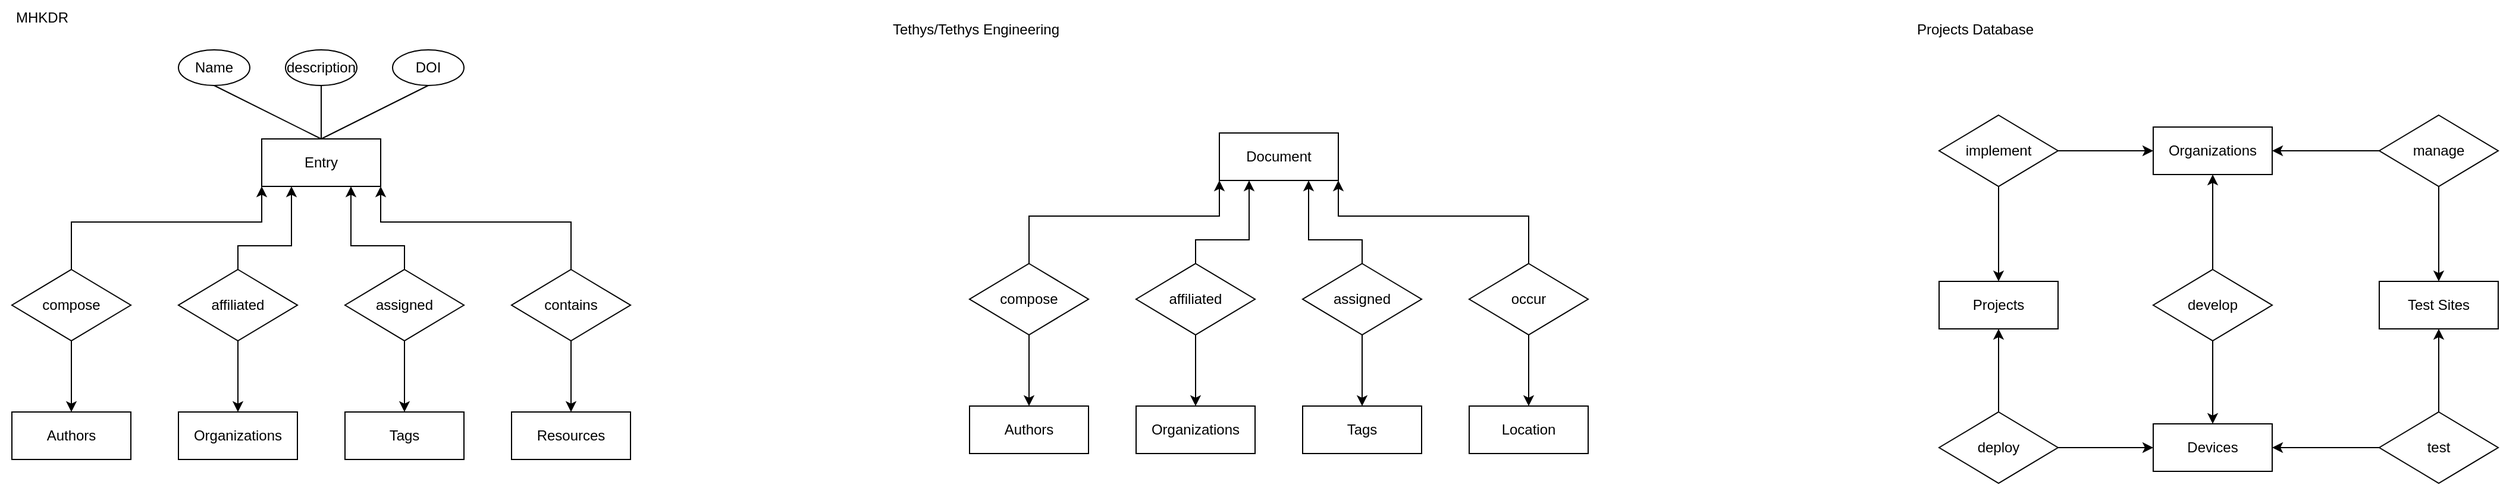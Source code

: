 <mxfile version="24.2.5" type="device" pages="3">
  <diagram name="Knowledge Hubs" id="Udd1O66hyOLeFy-LMuXz">
    <mxGraphModel dx="1750" dy="1048" grid="1" gridSize="10" guides="1" tooltips="1" connect="1" arrows="1" fold="1" page="1" pageScale="1" pageWidth="850" pageHeight="1100" math="0" shadow="0">
      <root>
        <mxCell id="0" />
        <mxCell id="1" parent="0" />
        <mxCell id="cT62eEalUV2w0FDMyhqV-13" value="Tags" style="whiteSpace=wrap;html=1;align=center;" parent="1" vertex="1">
          <mxGeometry x="1295" y="380" width="100" height="40" as="geometry" />
        </mxCell>
        <mxCell id="cT62eEalUV2w0FDMyhqV-3" value="Document" style="whiteSpace=wrap;html=1;align=center;" parent="1" vertex="1">
          <mxGeometry x="1225" y="150" width="100" height="40" as="geometry" />
        </mxCell>
        <mxCell id="cT62eEalUV2w0FDMyhqV-10" value="Authors" style="whiteSpace=wrap;html=1;align=center;" parent="1" vertex="1">
          <mxGeometry x="1015" y="380" width="100" height="40" as="geometry" />
        </mxCell>
        <mxCell id="cT62eEalUV2w0FDMyhqV-12" value="Location" style="whiteSpace=wrap;html=1;align=center;" parent="1" vertex="1">
          <mxGeometry x="1435" y="380" width="100" height="40" as="geometry" />
        </mxCell>
        <mxCell id="cT62eEalUV2w0FDMyhqV-14" value="Organizations" style="whiteSpace=wrap;html=1;align=center;" parent="1" vertex="1">
          <mxGeometry x="1155" y="380" width="100" height="40" as="geometry" />
        </mxCell>
        <mxCell id="cT62eEalUV2w0FDMyhqV-47" style="edgeStyle=orthogonalEdgeStyle;rounded=0;orthogonalLoop=1;jettySize=auto;html=1;exitX=0.5;exitY=1;exitDx=0;exitDy=0;entryX=0.5;entryY=0;entryDx=0;entryDy=0;fontFamily=Helvetica;fontSize=12;fontColor=default;" parent="1" source="cT62eEalUV2w0FDMyhqV-16" target="cT62eEalUV2w0FDMyhqV-10" edge="1">
          <mxGeometry relative="1" as="geometry" />
        </mxCell>
        <mxCell id="cT62eEalUV2w0FDMyhqV-48" style="edgeStyle=orthogonalEdgeStyle;rounded=0;orthogonalLoop=1;jettySize=auto;html=1;exitX=0.5;exitY=0;exitDx=0;exitDy=0;entryX=0;entryY=1;entryDx=0;entryDy=0;fontFamily=Helvetica;fontSize=12;fontColor=default;" parent="1" source="cT62eEalUV2w0FDMyhqV-16" target="cT62eEalUV2w0FDMyhqV-3" edge="1">
          <mxGeometry relative="1" as="geometry">
            <Array as="points">
              <mxPoint x="1065" y="220" />
              <mxPoint x="1225" y="220" />
            </Array>
          </mxGeometry>
        </mxCell>
        <mxCell id="cT62eEalUV2w0FDMyhqV-16" value="compose" style="shape=rhombus;perimeter=rhombusPerimeter;whiteSpace=wrap;html=1;align=center;" parent="1" vertex="1">
          <mxGeometry x="1015" y="260" width="100" height="60" as="geometry" />
        </mxCell>
        <mxCell id="cT62eEalUV2w0FDMyhqV-45" style="edgeStyle=orthogonalEdgeStyle;rounded=0;orthogonalLoop=1;jettySize=auto;html=1;exitX=0.5;exitY=1;exitDx=0;exitDy=0;entryX=0.5;entryY=0;entryDx=0;entryDy=0;fontFamily=Helvetica;fontSize=12;fontColor=default;" parent="1" source="cT62eEalUV2w0FDMyhqV-17" target="cT62eEalUV2w0FDMyhqV-14" edge="1">
          <mxGeometry relative="1" as="geometry" />
        </mxCell>
        <mxCell id="cT62eEalUV2w0FDMyhqV-46" style="edgeStyle=orthogonalEdgeStyle;rounded=0;orthogonalLoop=1;jettySize=auto;html=1;exitX=0.5;exitY=0;exitDx=0;exitDy=0;entryX=0.25;entryY=1;entryDx=0;entryDy=0;fontFamily=Helvetica;fontSize=12;fontColor=default;" parent="1" source="cT62eEalUV2w0FDMyhqV-17" target="cT62eEalUV2w0FDMyhqV-3" edge="1">
          <mxGeometry relative="1" as="geometry">
            <Array as="points">
              <mxPoint x="1205" y="240" />
              <mxPoint x="1250" y="240" />
            </Array>
          </mxGeometry>
        </mxCell>
        <mxCell id="cT62eEalUV2w0FDMyhqV-17" value="affiliated" style="shape=rhombus;perimeter=rhombusPerimeter;whiteSpace=wrap;html=1;align=center;" parent="1" vertex="1">
          <mxGeometry x="1155" y="260" width="100" height="60" as="geometry" />
        </mxCell>
        <mxCell id="cT62eEalUV2w0FDMyhqV-41" style="edgeStyle=orthogonalEdgeStyle;rounded=0;orthogonalLoop=1;jettySize=auto;html=1;exitX=0.5;exitY=1;exitDx=0;exitDy=0;entryX=0.5;entryY=0;entryDx=0;entryDy=0;fontFamily=Helvetica;fontSize=12;fontColor=default;" parent="1" source="cT62eEalUV2w0FDMyhqV-18" target="cT62eEalUV2w0FDMyhqV-13" edge="1">
          <mxGeometry relative="1" as="geometry" />
        </mxCell>
        <mxCell id="cT62eEalUV2w0FDMyhqV-42" style="edgeStyle=orthogonalEdgeStyle;rounded=0;orthogonalLoop=1;jettySize=auto;html=1;exitX=0.5;exitY=0;exitDx=0;exitDy=0;entryX=0.75;entryY=1;entryDx=0;entryDy=0;fontFamily=Helvetica;fontSize=12;fontColor=default;" parent="1" source="cT62eEalUV2w0FDMyhqV-18" target="cT62eEalUV2w0FDMyhqV-3" edge="1">
          <mxGeometry relative="1" as="geometry">
            <Array as="points">
              <mxPoint x="1345" y="240" />
              <mxPoint x="1300" y="240" />
            </Array>
          </mxGeometry>
        </mxCell>
        <mxCell id="cT62eEalUV2w0FDMyhqV-18" value="assigned" style="shape=rhombus;perimeter=rhombusPerimeter;whiteSpace=wrap;html=1;align=center;" parent="1" vertex="1">
          <mxGeometry x="1295" y="260" width="100" height="60" as="geometry" />
        </mxCell>
        <mxCell id="cT62eEalUV2w0FDMyhqV-43" style="edgeStyle=orthogonalEdgeStyle;rounded=0;orthogonalLoop=1;jettySize=auto;html=1;exitX=0.5;exitY=1;exitDx=0;exitDy=0;entryX=0.5;entryY=0;entryDx=0;entryDy=0;fontFamily=Helvetica;fontSize=12;fontColor=default;" parent="1" source="cT62eEalUV2w0FDMyhqV-19" target="cT62eEalUV2w0FDMyhqV-12" edge="1">
          <mxGeometry relative="1" as="geometry" />
        </mxCell>
        <mxCell id="cT62eEalUV2w0FDMyhqV-44" style="edgeStyle=orthogonalEdgeStyle;rounded=0;orthogonalLoop=1;jettySize=auto;html=1;exitX=0.5;exitY=0;exitDx=0;exitDy=0;entryX=1;entryY=1;entryDx=0;entryDy=0;fontFamily=Helvetica;fontSize=12;fontColor=default;" parent="1" source="cT62eEalUV2w0FDMyhqV-19" target="cT62eEalUV2w0FDMyhqV-3" edge="1">
          <mxGeometry relative="1" as="geometry">
            <Array as="points">
              <mxPoint x="1485" y="220" />
              <mxPoint x="1325" y="220" />
            </Array>
          </mxGeometry>
        </mxCell>
        <mxCell id="cT62eEalUV2w0FDMyhqV-19" value="occur" style="shape=rhombus;perimeter=rhombusPerimeter;whiteSpace=wrap;html=1;align=center;" parent="1" vertex="1">
          <mxGeometry x="1435" y="260" width="100" height="60" as="geometry" />
        </mxCell>
        <mxCell id="cT62eEalUV2w0FDMyhqV-21" value="Projects" style="whiteSpace=wrap;html=1;align=center;" parent="1" vertex="1">
          <mxGeometry x="1830" y="275" width="100" height="40" as="geometry" />
        </mxCell>
        <mxCell id="cT62eEalUV2w0FDMyhqV-22" value="Test Sites" style="whiteSpace=wrap;html=1;align=center;" parent="1" vertex="1">
          <mxGeometry x="2200" y="275" width="100" height="40" as="geometry" />
        </mxCell>
        <mxCell id="cT62eEalUV2w0FDMyhqV-23" value="Organizations" style="whiteSpace=wrap;html=1;align=center;" parent="1" vertex="1">
          <mxGeometry x="2010" y="145" width="100" height="40" as="geometry" />
        </mxCell>
        <mxCell id="cT62eEalUV2w0FDMyhqV-24" value="Devices" style="whiteSpace=wrap;html=1;align=center;" parent="1" vertex="1">
          <mxGeometry x="2010" y="395" width="100" height="40" as="geometry" />
        </mxCell>
        <mxCell id="cT62eEalUV2w0FDMyhqV-31" style="edgeStyle=orthogonalEdgeStyle;rounded=0;orthogonalLoop=1;jettySize=auto;html=1;exitX=0.5;exitY=1;exitDx=0;exitDy=0;entryX=0.5;entryY=0;entryDx=0;entryDy=0;fontFamily=Helvetica;fontSize=12;fontColor=default;" parent="1" source="cT62eEalUV2w0FDMyhqV-26" target="cT62eEalUV2w0FDMyhqV-21" edge="1">
          <mxGeometry relative="1" as="geometry" />
        </mxCell>
        <mxCell id="cT62eEalUV2w0FDMyhqV-32" style="edgeStyle=orthogonalEdgeStyle;rounded=0;orthogonalLoop=1;jettySize=auto;html=1;exitX=1;exitY=0.5;exitDx=0;exitDy=0;entryX=0;entryY=0.5;entryDx=0;entryDy=0;fontFamily=Helvetica;fontSize=12;fontColor=default;" parent="1" source="cT62eEalUV2w0FDMyhqV-26" target="cT62eEalUV2w0FDMyhqV-23" edge="1">
          <mxGeometry relative="1" as="geometry" />
        </mxCell>
        <mxCell id="cT62eEalUV2w0FDMyhqV-26" value="implement" style="shape=rhombus;perimeter=rhombusPerimeter;whiteSpace=wrap;html=1;align=center;" parent="1" vertex="1">
          <mxGeometry x="1830" y="135" width="100" height="60" as="geometry" />
        </mxCell>
        <mxCell id="cT62eEalUV2w0FDMyhqV-33" style="edgeStyle=orthogonalEdgeStyle;rounded=0;orthogonalLoop=1;jettySize=auto;html=1;exitX=0.5;exitY=0;exitDx=0;exitDy=0;entryX=0.5;entryY=1;entryDx=0;entryDy=0;fontFamily=Helvetica;fontSize=12;fontColor=default;" parent="1" source="cT62eEalUV2w0FDMyhqV-27" target="cT62eEalUV2w0FDMyhqV-23" edge="1">
          <mxGeometry relative="1" as="geometry" />
        </mxCell>
        <mxCell id="cT62eEalUV2w0FDMyhqV-27" value="develop" style="shape=rhombus;perimeter=rhombusPerimeter;whiteSpace=wrap;html=1;align=center;" parent="1" vertex="1">
          <mxGeometry x="2010" y="265" width="100" height="60" as="geometry" />
        </mxCell>
        <mxCell id="cT62eEalUV2w0FDMyhqV-35" style="edgeStyle=orthogonalEdgeStyle;rounded=0;orthogonalLoop=1;jettySize=auto;html=1;exitX=0.5;exitY=0;exitDx=0;exitDy=0;entryX=0.5;entryY=1;entryDx=0;entryDy=0;fontFamily=Helvetica;fontSize=12;fontColor=default;" parent="1" source="cT62eEalUV2w0FDMyhqV-28" target="cT62eEalUV2w0FDMyhqV-21" edge="1">
          <mxGeometry relative="1" as="geometry" />
        </mxCell>
        <mxCell id="cT62eEalUV2w0FDMyhqV-36" style="edgeStyle=orthogonalEdgeStyle;rounded=0;orthogonalLoop=1;jettySize=auto;html=1;exitX=1;exitY=0.5;exitDx=0;exitDy=0;entryX=0;entryY=0.5;entryDx=0;entryDy=0;fontFamily=Helvetica;fontSize=12;fontColor=default;" parent="1" source="cT62eEalUV2w0FDMyhqV-28" target="cT62eEalUV2w0FDMyhqV-24" edge="1">
          <mxGeometry relative="1" as="geometry" />
        </mxCell>
        <mxCell id="cT62eEalUV2w0FDMyhqV-28" value="deploy" style="shape=rhombus;perimeter=rhombusPerimeter;whiteSpace=wrap;html=1;align=center;" parent="1" vertex="1">
          <mxGeometry x="1830" y="385" width="100" height="60" as="geometry" />
        </mxCell>
        <mxCell id="cT62eEalUV2w0FDMyhqV-39" style="edgeStyle=orthogonalEdgeStyle;rounded=0;orthogonalLoop=1;jettySize=auto;html=1;exitX=0.5;exitY=0;exitDx=0;exitDy=0;entryX=0.5;entryY=1;entryDx=0;entryDy=0;fontFamily=Helvetica;fontSize=12;fontColor=default;" parent="1" source="cT62eEalUV2w0FDMyhqV-29" target="cT62eEalUV2w0FDMyhqV-22" edge="1">
          <mxGeometry relative="1" as="geometry" />
        </mxCell>
        <mxCell id="cT62eEalUV2w0FDMyhqV-40" style="edgeStyle=orthogonalEdgeStyle;rounded=0;orthogonalLoop=1;jettySize=auto;html=1;exitX=0;exitY=0.5;exitDx=0;exitDy=0;entryX=1;entryY=0.5;entryDx=0;entryDy=0;fontFamily=Helvetica;fontSize=12;fontColor=default;" parent="1" source="cT62eEalUV2w0FDMyhqV-29" target="cT62eEalUV2w0FDMyhqV-24" edge="1">
          <mxGeometry relative="1" as="geometry" />
        </mxCell>
        <mxCell id="cT62eEalUV2w0FDMyhqV-29" value="test" style="shape=rhombus;perimeter=rhombusPerimeter;whiteSpace=wrap;html=1;align=center;" parent="1" vertex="1">
          <mxGeometry x="2200" y="385" width="100" height="60" as="geometry" />
        </mxCell>
        <mxCell id="cT62eEalUV2w0FDMyhqV-37" style="edgeStyle=orthogonalEdgeStyle;rounded=0;orthogonalLoop=1;jettySize=auto;html=1;exitX=0.5;exitY=1;exitDx=0;exitDy=0;entryX=0.5;entryY=0;entryDx=0;entryDy=0;fontFamily=Helvetica;fontSize=12;fontColor=default;" parent="1" source="cT62eEalUV2w0FDMyhqV-30" target="cT62eEalUV2w0FDMyhqV-22" edge="1">
          <mxGeometry relative="1" as="geometry" />
        </mxCell>
        <mxCell id="cT62eEalUV2w0FDMyhqV-38" style="edgeStyle=orthogonalEdgeStyle;rounded=0;orthogonalLoop=1;jettySize=auto;html=1;exitX=0;exitY=0.5;exitDx=0;exitDy=0;fontFamily=Helvetica;fontSize=12;fontColor=default;" parent="1" source="cT62eEalUV2w0FDMyhqV-30" target="cT62eEalUV2w0FDMyhqV-23" edge="1">
          <mxGeometry relative="1" as="geometry" />
        </mxCell>
        <mxCell id="cT62eEalUV2w0FDMyhqV-30" value="manage" style="shape=rhombus;perimeter=rhombusPerimeter;whiteSpace=wrap;html=1;align=center;" parent="1" vertex="1">
          <mxGeometry x="2200" y="135" width="100" height="60" as="geometry" />
        </mxCell>
        <mxCell id="cT62eEalUV2w0FDMyhqV-34" style="edgeStyle=orthogonalEdgeStyle;rounded=0;orthogonalLoop=1;jettySize=auto;html=1;exitX=0.5;exitY=1;exitDx=0;exitDy=0;entryX=0.5;entryY=0;entryDx=0;entryDy=0;fontFamily=Helvetica;fontSize=12;fontColor=default;" parent="1" source="cT62eEalUV2w0FDMyhqV-27" target="cT62eEalUV2w0FDMyhqV-24" edge="1">
          <mxGeometry relative="1" as="geometry" />
        </mxCell>
        <mxCell id="cT62eEalUV2w0FDMyhqV-49" value="Tags" style="whiteSpace=wrap;html=1;align=center;" parent="1" vertex="1">
          <mxGeometry x="490" y="385" width="100" height="40" as="geometry" />
        </mxCell>
        <mxCell id="cT62eEalUV2w0FDMyhqV-70" style="edgeStyle=orthogonalEdgeStyle;rounded=0;orthogonalLoop=1;jettySize=auto;html=1;exitX=0.5;exitY=0;exitDx=0;exitDy=0;entryX=0.5;entryY=1;entryDx=0;entryDy=0;fontFamily=Helvetica;fontSize=12;fontColor=default;endArrow=none;endFill=0;" parent="1" source="cT62eEalUV2w0FDMyhqV-50" target="cT62eEalUV2w0FDMyhqV-67" edge="1">
          <mxGeometry relative="1" as="geometry" />
        </mxCell>
        <mxCell id="cT62eEalUV2w0FDMyhqV-71" style="rounded=0;orthogonalLoop=1;jettySize=auto;html=1;exitX=0.5;exitY=0;exitDx=0;exitDy=0;entryX=0.5;entryY=1;entryDx=0;entryDy=0;fontFamily=Helvetica;fontSize=12;fontColor=default;endArrow=none;endFill=0;" parent="1" source="cT62eEalUV2w0FDMyhqV-50" target="cT62eEalUV2w0FDMyhqV-69" edge="1">
          <mxGeometry relative="1" as="geometry" />
        </mxCell>
        <mxCell id="cT62eEalUV2w0FDMyhqV-72" style="rounded=0;orthogonalLoop=1;jettySize=auto;html=1;exitX=0.5;exitY=0;exitDx=0;exitDy=0;entryX=0.5;entryY=1;entryDx=0;entryDy=0;fontFamily=Helvetica;fontSize=12;fontColor=default;endArrow=none;endFill=0;" parent="1" source="cT62eEalUV2w0FDMyhqV-50" target="cT62eEalUV2w0FDMyhqV-66" edge="1">
          <mxGeometry relative="1" as="geometry" />
        </mxCell>
        <mxCell id="cT62eEalUV2w0FDMyhqV-50" value="Entry" style="whiteSpace=wrap;html=1;align=center;" parent="1" vertex="1">
          <mxGeometry x="420" y="155" width="100" height="40" as="geometry" />
        </mxCell>
        <mxCell id="cT62eEalUV2w0FDMyhqV-51" value="Authors" style="whiteSpace=wrap;html=1;align=center;" parent="1" vertex="1">
          <mxGeometry x="210" y="385" width="100" height="40" as="geometry" />
        </mxCell>
        <mxCell id="cT62eEalUV2w0FDMyhqV-52" value="Resources" style="whiteSpace=wrap;html=1;align=center;" parent="1" vertex="1">
          <mxGeometry x="630" y="385" width="100" height="40" as="geometry" />
        </mxCell>
        <mxCell id="cT62eEalUV2w0FDMyhqV-53" value="Organizations" style="whiteSpace=wrap;html=1;align=center;" parent="1" vertex="1">
          <mxGeometry x="350" y="385" width="100" height="40" as="geometry" />
        </mxCell>
        <mxCell id="cT62eEalUV2w0FDMyhqV-54" style="edgeStyle=orthogonalEdgeStyle;rounded=0;orthogonalLoop=1;jettySize=auto;html=1;exitX=0.5;exitY=1;exitDx=0;exitDy=0;entryX=0.5;entryY=0;entryDx=0;entryDy=0;fontFamily=Helvetica;fontSize=12;fontColor=default;" parent="1" source="cT62eEalUV2w0FDMyhqV-56" target="cT62eEalUV2w0FDMyhqV-51" edge="1">
          <mxGeometry relative="1" as="geometry" />
        </mxCell>
        <mxCell id="cT62eEalUV2w0FDMyhqV-55" style="edgeStyle=orthogonalEdgeStyle;rounded=0;orthogonalLoop=1;jettySize=auto;html=1;exitX=0.5;exitY=0;exitDx=0;exitDy=0;entryX=0;entryY=1;entryDx=0;entryDy=0;fontFamily=Helvetica;fontSize=12;fontColor=default;" parent="1" source="cT62eEalUV2w0FDMyhqV-56" target="cT62eEalUV2w0FDMyhqV-50" edge="1">
          <mxGeometry relative="1" as="geometry">
            <Array as="points">
              <mxPoint x="260" y="225" />
              <mxPoint x="420" y="225" />
            </Array>
          </mxGeometry>
        </mxCell>
        <mxCell id="cT62eEalUV2w0FDMyhqV-56" value="compose" style="shape=rhombus;perimeter=rhombusPerimeter;whiteSpace=wrap;html=1;align=center;" parent="1" vertex="1">
          <mxGeometry x="210" y="265" width="100" height="60" as="geometry" />
        </mxCell>
        <mxCell id="cT62eEalUV2w0FDMyhqV-57" style="edgeStyle=orthogonalEdgeStyle;rounded=0;orthogonalLoop=1;jettySize=auto;html=1;exitX=0.5;exitY=1;exitDx=0;exitDy=0;entryX=0.5;entryY=0;entryDx=0;entryDy=0;fontFamily=Helvetica;fontSize=12;fontColor=default;" parent="1" source="cT62eEalUV2w0FDMyhqV-59" target="cT62eEalUV2w0FDMyhqV-53" edge="1">
          <mxGeometry relative="1" as="geometry" />
        </mxCell>
        <mxCell id="cT62eEalUV2w0FDMyhqV-58" style="edgeStyle=orthogonalEdgeStyle;rounded=0;orthogonalLoop=1;jettySize=auto;html=1;exitX=0.5;exitY=0;exitDx=0;exitDy=0;entryX=0.25;entryY=1;entryDx=0;entryDy=0;fontFamily=Helvetica;fontSize=12;fontColor=default;" parent="1" source="cT62eEalUV2w0FDMyhqV-59" target="cT62eEalUV2w0FDMyhqV-50" edge="1">
          <mxGeometry relative="1" as="geometry">
            <Array as="points">
              <mxPoint x="400" y="245" />
              <mxPoint x="445" y="245" />
            </Array>
          </mxGeometry>
        </mxCell>
        <mxCell id="cT62eEalUV2w0FDMyhqV-59" value="affiliated" style="shape=rhombus;perimeter=rhombusPerimeter;whiteSpace=wrap;html=1;align=center;" parent="1" vertex="1">
          <mxGeometry x="350" y="265" width="100" height="60" as="geometry" />
        </mxCell>
        <mxCell id="cT62eEalUV2w0FDMyhqV-60" style="edgeStyle=orthogonalEdgeStyle;rounded=0;orthogonalLoop=1;jettySize=auto;html=1;exitX=0.5;exitY=1;exitDx=0;exitDy=0;entryX=0.5;entryY=0;entryDx=0;entryDy=0;fontFamily=Helvetica;fontSize=12;fontColor=default;" parent="1" source="cT62eEalUV2w0FDMyhqV-62" target="cT62eEalUV2w0FDMyhqV-49" edge="1">
          <mxGeometry relative="1" as="geometry" />
        </mxCell>
        <mxCell id="cT62eEalUV2w0FDMyhqV-61" style="edgeStyle=orthogonalEdgeStyle;rounded=0;orthogonalLoop=1;jettySize=auto;html=1;exitX=0.5;exitY=0;exitDx=0;exitDy=0;entryX=0.75;entryY=1;entryDx=0;entryDy=0;fontFamily=Helvetica;fontSize=12;fontColor=default;" parent="1" source="cT62eEalUV2w0FDMyhqV-62" target="cT62eEalUV2w0FDMyhqV-50" edge="1">
          <mxGeometry relative="1" as="geometry">
            <Array as="points">
              <mxPoint x="540" y="245" />
              <mxPoint x="495" y="245" />
            </Array>
          </mxGeometry>
        </mxCell>
        <mxCell id="cT62eEalUV2w0FDMyhqV-62" value="assigned" style="shape=rhombus;perimeter=rhombusPerimeter;whiteSpace=wrap;html=1;align=center;" parent="1" vertex="1">
          <mxGeometry x="490" y="265" width="100" height="60" as="geometry" />
        </mxCell>
        <mxCell id="cT62eEalUV2w0FDMyhqV-63" style="edgeStyle=orthogonalEdgeStyle;rounded=0;orthogonalLoop=1;jettySize=auto;html=1;exitX=0.5;exitY=1;exitDx=0;exitDy=0;entryX=0.5;entryY=0;entryDx=0;entryDy=0;fontFamily=Helvetica;fontSize=12;fontColor=default;" parent="1" source="cT62eEalUV2w0FDMyhqV-65" target="cT62eEalUV2w0FDMyhqV-52" edge="1">
          <mxGeometry relative="1" as="geometry" />
        </mxCell>
        <mxCell id="cT62eEalUV2w0FDMyhqV-64" style="edgeStyle=orthogonalEdgeStyle;rounded=0;orthogonalLoop=1;jettySize=auto;html=1;exitX=0.5;exitY=0;exitDx=0;exitDy=0;entryX=1;entryY=1;entryDx=0;entryDy=0;fontFamily=Helvetica;fontSize=12;fontColor=default;" parent="1" source="cT62eEalUV2w0FDMyhqV-65" target="cT62eEalUV2w0FDMyhqV-50" edge="1">
          <mxGeometry relative="1" as="geometry">
            <Array as="points">
              <mxPoint x="680" y="225" />
              <mxPoint x="520" y="225" />
            </Array>
          </mxGeometry>
        </mxCell>
        <mxCell id="cT62eEalUV2w0FDMyhqV-65" value="contains" style="shape=rhombus;perimeter=rhombusPerimeter;whiteSpace=wrap;html=1;align=center;" parent="1" vertex="1">
          <mxGeometry x="630" y="265" width="100" height="60" as="geometry" />
        </mxCell>
        <mxCell id="cT62eEalUV2w0FDMyhqV-66" value="Name" style="ellipse;whiteSpace=wrap;html=1;align=center;strokeColor=default;verticalAlign=middle;fontFamily=Helvetica;fontSize=12;fontColor=default;fillColor=default;" parent="1" vertex="1">
          <mxGeometry x="350" y="80" width="60" height="30" as="geometry" />
        </mxCell>
        <mxCell id="cT62eEalUV2w0FDMyhqV-67" value="description" style="ellipse;whiteSpace=wrap;html=1;align=center;strokeColor=default;verticalAlign=middle;fontFamily=Helvetica;fontSize=12;fontColor=default;fillColor=default;" parent="1" vertex="1">
          <mxGeometry x="440" y="80" width="60" height="30" as="geometry" />
        </mxCell>
        <mxCell id="cT62eEalUV2w0FDMyhqV-69" value="DOI" style="ellipse;whiteSpace=wrap;html=1;align=center;strokeColor=default;verticalAlign=middle;fontFamily=Helvetica;fontSize=12;fontColor=default;fillColor=default;" parent="1" vertex="1">
          <mxGeometry x="530" y="80" width="60" height="30" as="geometry" />
        </mxCell>
        <mxCell id="cT62eEalUV2w0FDMyhqV-73" value="MHKDR" style="text;html=1;align=center;verticalAlign=middle;resizable=0;points=[];autosize=1;strokeColor=none;fillColor=none;fontFamily=Helvetica;fontSize=12;fontColor=default;" parent="1" vertex="1">
          <mxGeometry x="200" y="38" width="70" height="30" as="geometry" />
        </mxCell>
        <mxCell id="cT62eEalUV2w0FDMyhqV-74" value="Tethys/Tethys Engineering" style="text;html=1;align=center;verticalAlign=middle;resizable=0;points=[];autosize=1;strokeColor=none;fillColor=none;fontFamily=Helvetica;fontSize=12;fontColor=default;" parent="1" vertex="1">
          <mxGeometry x="940" y="48" width="160" height="30" as="geometry" />
        </mxCell>
        <mxCell id="cT62eEalUV2w0FDMyhqV-75" value="Projects Database" style="text;html=1;align=center;verticalAlign=middle;resizable=0;points=[];autosize=1;strokeColor=none;fillColor=none;fontFamily=Helvetica;fontSize=12;fontColor=default;" parent="1" vertex="1">
          <mxGeometry x="1800" y="48" width="120" height="30" as="geometry" />
        </mxCell>
      </root>
    </mxGraphModel>
  </diagram>
  <diagram id="h3WmXFG8tHJ1PVWofOn3" name="Combined">
    <mxGraphModel dx="1050" dy="629" grid="1" gridSize="10" guides="1" tooltips="1" connect="1" arrows="1" fold="1" page="1" pageScale="1" pageWidth="850" pageHeight="1100" math="0" shadow="0">
      <root>
        <mxCell id="0" />
        <mxCell id="1" parent="0" />
        <mxCell id="-uUbLjrzPnegaaYrkSnV-1" value="Tags" style="whiteSpace=wrap;html=1;align=center;" parent="1" vertex="1">
          <mxGeometry x="540" y="365" width="100" height="40" as="geometry" />
        </mxCell>
        <mxCell id="-uUbLjrzPnegaaYrkSnV-2" style="edgeStyle=orthogonalEdgeStyle;rounded=0;orthogonalLoop=1;jettySize=auto;html=1;exitX=0.5;exitY=0;exitDx=0;exitDy=0;entryX=0.5;entryY=1;entryDx=0;entryDy=0;fontFamily=Helvetica;fontSize=12;fontColor=default;endArrow=none;endFill=0;" parent="1" source="-uUbLjrzPnegaaYrkSnV-5" target="-uUbLjrzPnegaaYrkSnV-22" edge="1">
          <mxGeometry relative="1" as="geometry" />
        </mxCell>
        <mxCell id="-uUbLjrzPnegaaYrkSnV-3" style="rounded=0;orthogonalLoop=1;jettySize=auto;html=1;exitX=0.5;exitY=0;exitDx=0;exitDy=0;entryX=0.5;entryY=1;entryDx=0;entryDy=0;fontFamily=Helvetica;fontSize=12;fontColor=default;endArrow=none;endFill=0;" parent="1" source="-uUbLjrzPnegaaYrkSnV-5" target="-uUbLjrzPnegaaYrkSnV-23" edge="1">
          <mxGeometry relative="1" as="geometry" />
        </mxCell>
        <mxCell id="-uUbLjrzPnegaaYrkSnV-4" style="rounded=0;orthogonalLoop=1;jettySize=auto;html=1;exitX=0.5;exitY=0;exitDx=0;exitDy=0;entryX=0.5;entryY=1;entryDx=0;entryDy=0;fontFamily=Helvetica;fontSize=12;fontColor=default;endArrow=none;endFill=0;" parent="1" source="-uUbLjrzPnegaaYrkSnV-5" target="-uUbLjrzPnegaaYrkSnV-21" edge="1">
          <mxGeometry relative="1" as="geometry" />
        </mxCell>
        <mxCell id="-uUbLjrzPnegaaYrkSnV-5" value="Entry" style="whiteSpace=wrap;html=1;align=center;" parent="1" vertex="1">
          <mxGeometry x="400" y="135" width="100" height="40" as="geometry" />
        </mxCell>
        <mxCell id="-uUbLjrzPnegaaYrkSnV-6" value="Authors" style="whiteSpace=wrap;html=1;align=center;" parent="1" vertex="1">
          <mxGeometry x="260" y="365" width="100" height="40" as="geometry" />
        </mxCell>
        <mxCell id="-uUbLjrzPnegaaYrkSnV-9" style="edgeStyle=orthogonalEdgeStyle;rounded=0;orthogonalLoop=1;jettySize=auto;html=1;exitX=0.5;exitY=1;exitDx=0;exitDy=0;entryX=0.5;entryY=0;entryDx=0;entryDy=0;fontFamily=Helvetica;fontSize=12;fontColor=default;" parent="1" source="-uUbLjrzPnegaaYrkSnV-11" target="-uUbLjrzPnegaaYrkSnV-6" edge="1">
          <mxGeometry relative="1" as="geometry" />
        </mxCell>
        <mxCell id="oy4GsW1UXd7RNHUtdpL1-14" style="edgeStyle=orthogonalEdgeStyle;rounded=0;orthogonalLoop=1;jettySize=auto;html=1;exitX=0.5;exitY=0;exitDx=0;exitDy=0;entryX=0.25;entryY=1;entryDx=0;entryDy=0;" parent="1" source="-uUbLjrzPnegaaYrkSnV-11" target="-uUbLjrzPnegaaYrkSnV-5" edge="1">
          <mxGeometry relative="1" as="geometry">
            <Array as="points">
              <mxPoint x="310" y="230" />
              <mxPoint x="425" y="230" />
            </Array>
          </mxGeometry>
        </mxCell>
        <mxCell id="-uUbLjrzPnegaaYrkSnV-11" value="compose" style="shape=rhombus;perimeter=rhombusPerimeter;whiteSpace=wrap;html=1;align=center;" parent="1" vertex="1">
          <mxGeometry x="260" y="245" width="100" height="60" as="geometry" />
        </mxCell>
        <mxCell id="-uUbLjrzPnegaaYrkSnV-12" style="edgeStyle=orthogonalEdgeStyle;rounded=0;orthogonalLoop=1;jettySize=auto;html=1;exitX=0.5;exitY=1;exitDx=0;exitDy=0;fontFamily=Helvetica;fontSize=12;fontColor=default;entryX=0.5;entryY=0;entryDx=0;entryDy=0;" parent="1" source="-uUbLjrzPnegaaYrkSnV-14" target="oy4GsW1UXd7RNHUtdpL1-1" edge="1">
          <mxGeometry relative="1" as="geometry">
            <mxPoint x="450" y="360" as="targetPoint" />
          </mxGeometry>
        </mxCell>
        <mxCell id="oy4GsW1UXd7RNHUtdpL1-11" style="edgeStyle=orthogonalEdgeStyle;rounded=0;orthogonalLoop=1;jettySize=auto;html=1;exitX=0.5;exitY=0;exitDx=0;exitDy=0;entryX=0.5;entryY=1;entryDx=0;entryDy=0;" parent="1" source="-uUbLjrzPnegaaYrkSnV-14" target="-uUbLjrzPnegaaYrkSnV-5" edge="1">
          <mxGeometry relative="1" as="geometry" />
        </mxCell>
        <mxCell id="-uUbLjrzPnegaaYrkSnV-14" value="affiliated" style="shape=rhombus;perimeter=rhombusPerimeter;whiteSpace=wrap;html=1;align=center;" parent="1" vertex="1">
          <mxGeometry x="400" y="245" width="100" height="60" as="geometry" />
        </mxCell>
        <mxCell id="-uUbLjrzPnegaaYrkSnV-15" style="edgeStyle=orthogonalEdgeStyle;rounded=0;orthogonalLoop=1;jettySize=auto;html=1;exitX=0.5;exitY=1;exitDx=0;exitDy=0;entryX=0.5;entryY=0;entryDx=0;entryDy=0;fontFamily=Helvetica;fontSize=12;fontColor=default;" parent="1" source="-uUbLjrzPnegaaYrkSnV-17" target="-uUbLjrzPnegaaYrkSnV-1" edge="1">
          <mxGeometry relative="1" as="geometry" />
        </mxCell>
        <mxCell id="oy4GsW1UXd7RNHUtdpL1-12" style="edgeStyle=orthogonalEdgeStyle;rounded=0;orthogonalLoop=1;jettySize=auto;html=1;exitX=0.5;exitY=0;exitDx=0;exitDy=0;entryX=0.75;entryY=1;entryDx=0;entryDy=0;" parent="1" source="-uUbLjrzPnegaaYrkSnV-17" target="-uUbLjrzPnegaaYrkSnV-5" edge="1">
          <mxGeometry relative="1" as="geometry">
            <Array as="points">
              <mxPoint x="590" y="230" />
              <mxPoint x="475" y="230" />
            </Array>
          </mxGeometry>
        </mxCell>
        <mxCell id="-uUbLjrzPnegaaYrkSnV-17" value="assigned" style="shape=rhombus;perimeter=rhombusPerimeter;whiteSpace=wrap;html=1;align=center;" parent="1" vertex="1">
          <mxGeometry x="540" y="245" width="100" height="60" as="geometry" />
        </mxCell>
        <mxCell id="-uUbLjrzPnegaaYrkSnV-21" value="Name" style="ellipse;whiteSpace=wrap;html=1;align=center;strokeColor=default;verticalAlign=middle;fontFamily=Helvetica;fontSize=12;fontColor=default;fillColor=default;" parent="1" vertex="1">
          <mxGeometry x="330" y="60" width="60" height="30" as="geometry" />
        </mxCell>
        <mxCell id="-uUbLjrzPnegaaYrkSnV-22" value="description" style="ellipse;whiteSpace=wrap;html=1;align=center;strokeColor=default;verticalAlign=middle;fontFamily=Helvetica;fontSize=12;fontColor=default;fillColor=default;" parent="1" vertex="1">
          <mxGeometry x="420" y="60" width="60" height="30" as="geometry" />
        </mxCell>
        <mxCell id="-uUbLjrzPnegaaYrkSnV-23" value="DOI" style="ellipse;whiteSpace=wrap;html=1;align=center;strokeColor=default;verticalAlign=middle;fontFamily=Helvetica;fontSize=12;fontColor=default;fillColor=default;" parent="1" vertex="1">
          <mxGeometry x="510" y="60" width="60" height="30" as="geometry" />
        </mxCell>
        <mxCell id="WE2KK3yztyvLlVtm04Qb-1" value="Projects" style="whiteSpace=wrap;html=1;align=center;" parent="1" vertex="1">
          <mxGeometry x="220" y="690" width="100" height="40" as="geometry" />
        </mxCell>
        <mxCell id="WE2KK3yztyvLlVtm04Qb-2" value="Test Sites" style="whiteSpace=wrap;html=1;align=center;" parent="1" vertex="1">
          <mxGeometry x="590" y="690" width="100" height="40" as="geometry" />
        </mxCell>
        <mxCell id="WE2KK3yztyvLlVtm04Qb-3" value="Organizations" style="whiteSpace=wrap;html=1;align=center;" parent="1" vertex="1">
          <mxGeometry x="400" y="560" width="100" height="40" as="geometry" />
        </mxCell>
        <mxCell id="WE2KK3yztyvLlVtm04Qb-4" value="Devices" style="whiteSpace=wrap;html=1;align=center;" parent="1" vertex="1">
          <mxGeometry x="400" y="810" width="100" height="40" as="geometry" />
        </mxCell>
        <mxCell id="WE2KK3yztyvLlVtm04Qb-5" style="edgeStyle=orthogonalEdgeStyle;rounded=0;orthogonalLoop=1;jettySize=auto;html=1;exitX=0.5;exitY=1;exitDx=0;exitDy=0;entryX=0.5;entryY=0;entryDx=0;entryDy=0;fontFamily=Helvetica;fontSize=12;fontColor=default;" parent="1" source="WE2KK3yztyvLlVtm04Qb-7" target="WE2KK3yztyvLlVtm04Qb-1" edge="1">
          <mxGeometry relative="1" as="geometry" />
        </mxCell>
        <mxCell id="WE2KK3yztyvLlVtm04Qb-6" style="edgeStyle=orthogonalEdgeStyle;rounded=0;orthogonalLoop=1;jettySize=auto;html=1;exitX=1;exitY=0.5;exitDx=0;exitDy=0;entryX=0;entryY=0.5;entryDx=0;entryDy=0;fontFamily=Helvetica;fontSize=12;fontColor=default;" parent="1" source="WE2KK3yztyvLlVtm04Qb-7" target="WE2KK3yztyvLlVtm04Qb-3" edge="1">
          <mxGeometry relative="1" as="geometry" />
        </mxCell>
        <mxCell id="WE2KK3yztyvLlVtm04Qb-7" value="implement" style="shape=rhombus;perimeter=rhombusPerimeter;whiteSpace=wrap;html=1;align=center;" parent="1" vertex="1">
          <mxGeometry x="220" y="550" width="100" height="60" as="geometry" />
        </mxCell>
        <mxCell id="WE2KK3yztyvLlVtm04Qb-8" style="edgeStyle=orthogonalEdgeStyle;rounded=0;orthogonalLoop=1;jettySize=auto;html=1;exitX=0.5;exitY=0;exitDx=0;exitDy=0;entryX=0.5;entryY=1;entryDx=0;entryDy=0;fontFamily=Helvetica;fontSize=12;fontColor=default;" parent="1" source="WE2KK3yztyvLlVtm04Qb-9" target="WE2KK3yztyvLlVtm04Qb-3" edge="1">
          <mxGeometry relative="1" as="geometry" />
        </mxCell>
        <mxCell id="WE2KK3yztyvLlVtm04Qb-9" value="develop" style="shape=rhombus;perimeter=rhombusPerimeter;whiteSpace=wrap;html=1;align=center;" parent="1" vertex="1">
          <mxGeometry x="400" y="680" width="100" height="60" as="geometry" />
        </mxCell>
        <mxCell id="WE2KK3yztyvLlVtm04Qb-10" style="edgeStyle=orthogonalEdgeStyle;rounded=0;orthogonalLoop=1;jettySize=auto;html=1;exitX=0.5;exitY=0;exitDx=0;exitDy=0;entryX=0.5;entryY=1;entryDx=0;entryDy=0;fontFamily=Helvetica;fontSize=12;fontColor=default;" parent="1" source="WE2KK3yztyvLlVtm04Qb-12" target="WE2KK3yztyvLlVtm04Qb-1" edge="1">
          <mxGeometry relative="1" as="geometry" />
        </mxCell>
        <mxCell id="WE2KK3yztyvLlVtm04Qb-11" style="edgeStyle=orthogonalEdgeStyle;rounded=0;orthogonalLoop=1;jettySize=auto;html=1;exitX=1;exitY=0.5;exitDx=0;exitDy=0;entryX=0;entryY=0.5;entryDx=0;entryDy=0;fontFamily=Helvetica;fontSize=12;fontColor=default;" parent="1" source="WE2KK3yztyvLlVtm04Qb-12" target="WE2KK3yztyvLlVtm04Qb-4" edge="1">
          <mxGeometry relative="1" as="geometry" />
        </mxCell>
        <mxCell id="WE2KK3yztyvLlVtm04Qb-12" value="deploy" style="shape=rhombus;perimeter=rhombusPerimeter;whiteSpace=wrap;html=1;align=center;" parent="1" vertex="1">
          <mxGeometry x="220" y="800" width="100" height="60" as="geometry" />
        </mxCell>
        <mxCell id="WE2KK3yztyvLlVtm04Qb-13" style="edgeStyle=orthogonalEdgeStyle;rounded=0;orthogonalLoop=1;jettySize=auto;html=1;exitX=0.5;exitY=0;exitDx=0;exitDy=0;entryX=0.5;entryY=1;entryDx=0;entryDy=0;fontFamily=Helvetica;fontSize=12;fontColor=default;" parent="1" source="WE2KK3yztyvLlVtm04Qb-15" target="WE2KK3yztyvLlVtm04Qb-2" edge="1">
          <mxGeometry relative="1" as="geometry" />
        </mxCell>
        <mxCell id="WE2KK3yztyvLlVtm04Qb-14" style="edgeStyle=orthogonalEdgeStyle;rounded=0;orthogonalLoop=1;jettySize=auto;html=1;exitX=0;exitY=0.5;exitDx=0;exitDy=0;entryX=1;entryY=0.5;entryDx=0;entryDy=0;fontFamily=Helvetica;fontSize=12;fontColor=default;" parent="1" source="WE2KK3yztyvLlVtm04Qb-15" target="WE2KK3yztyvLlVtm04Qb-4" edge="1">
          <mxGeometry relative="1" as="geometry" />
        </mxCell>
        <mxCell id="WE2KK3yztyvLlVtm04Qb-15" value="test" style="shape=rhombus;perimeter=rhombusPerimeter;whiteSpace=wrap;html=1;align=center;" parent="1" vertex="1">
          <mxGeometry x="590" y="800" width="100" height="60" as="geometry" />
        </mxCell>
        <mxCell id="WE2KK3yztyvLlVtm04Qb-16" style="edgeStyle=orthogonalEdgeStyle;rounded=0;orthogonalLoop=1;jettySize=auto;html=1;exitX=0.5;exitY=1;exitDx=0;exitDy=0;entryX=0.5;entryY=0;entryDx=0;entryDy=0;fontFamily=Helvetica;fontSize=12;fontColor=default;" parent="1" source="WE2KK3yztyvLlVtm04Qb-18" target="WE2KK3yztyvLlVtm04Qb-2" edge="1">
          <mxGeometry relative="1" as="geometry" />
        </mxCell>
        <mxCell id="WE2KK3yztyvLlVtm04Qb-17" style="edgeStyle=orthogonalEdgeStyle;rounded=0;orthogonalLoop=1;jettySize=auto;html=1;exitX=0;exitY=0.5;exitDx=0;exitDy=0;fontFamily=Helvetica;fontSize=12;fontColor=default;" parent="1" source="WE2KK3yztyvLlVtm04Qb-18" target="WE2KK3yztyvLlVtm04Qb-3" edge="1">
          <mxGeometry relative="1" as="geometry" />
        </mxCell>
        <mxCell id="WE2KK3yztyvLlVtm04Qb-18" value="manage" style="shape=rhombus;perimeter=rhombusPerimeter;whiteSpace=wrap;html=1;align=center;" parent="1" vertex="1">
          <mxGeometry x="590" y="550" width="100" height="60" as="geometry" />
        </mxCell>
        <mxCell id="WE2KK3yztyvLlVtm04Qb-19" style="edgeStyle=orthogonalEdgeStyle;rounded=0;orthogonalLoop=1;jettySize=auto;html=1;exitX=0.5;exitY=1;exitDx=0;exitDy=0;entryX=0.5;entryY=0;entryDx=0;entryDy=0;fontFamily=Helvetica;fontSize=12;fontColor=default;" parent="1" source="WE2KK3yztyvLlVtm04Qb-9" target="WE2KK3yztyvLlVtm04Qb-4" edge="1">
          <mxGeometry relative="1" as="geometry" />
        </mxCell>
        <mxCell id="-B3EdN4UGkGffTFB4b0M-1" value="The trouble with combining the tables for tethys and tethys engineering (and MHKDR,&amp;nbsp;&lt;div&gt;for that matter) lies in the author names. The entities from T to TE are not shared.&amp;nbsp;&lt;/div&gt;&lt;div&gt;We also cannot assume that Smith, J. in both is the same person. This connundrum is compounded by&amp;nbsp;&lt;/div&gt;&lt;div&gt;MHKDR using a different convention for author names altogether.&lt;div&gt;&lt;br&gt;&lt;/div&gt;&lt;/div&gt;" style="text;html=1;align=center;verticalAlign=middle;resizable=0;points=[];autosize=1;strokeColor=none;fillColor=none;fontFamily=Helvetica;fontSize=12;fontColor=default;" parent="1" vertex="1">
          <mxGeometry x="890" y="430" width="570" height="90" as="geometry" />
        </mxCell>
        <mxCell id="-B3EdN4UGkGffTFB4b0M-2" value="also, using the tags construction to link between projects database fields&lt;div&gt;and the tags on tethys, te, and MHKDR will be challenging.&lt;/div&gt;" style="text;html=1;align=center;verticalAlign=middle;resizable=0;points=[];autosize=1;strokeColor=none;fillColor=none;fontFamily=Helvetica;fontSize=12;fontColor=default;" parent="1" vertex="1">
          <mxGeometry x="900" y="520" width="410" height="40" as="geometry" />
        </mxCell>
        <mxCell id="-B3EdN4UGkGffTFB4b0M-3" value="Might be best if I try to decompose the entities&amp;nbsp;&lt;div&gt;&quot;organizations&quot; &quot;projects,&quot; &quot;devices,&quot; &quot;test sites,&quot; based on&lt;/div&gt;&lt;div&gt;the fields that they contain rather than their semantics.&lt;/div&gt;&lt;div&gt;That would give me a huge amount of freedom in&lt;/div&gt;&lt;div&gt;how I represent them, possibly enabling a tabular&amp;nbsp;&lt;/div&gt;&lt;div&gt;connection among the KHs.&lt;/div&gt;" style="text;html=1;align=center;verticalAlign=middle;resizable=0;points=[];autosize=1;strokeColor=none;fillColor=none;fontFamily=Helvetica;fontSize=12;fontColor=default;" parent="1" vertex="1">
          <mxGeometry x="900" y="590" width="330" height="100" as="geometry" />
        </mxCell>
        <mxCell id="6eEzaFuEtQ13reXpXrDl-1" value="to my extreme surprise, reducing the resolution of the &quot;authors&quot;&lt;div&gt;field actually works!&lt;/div&gt;" style="text;html=1;align=center;verticalAlign=middle;resizable=0;points=[];autosize=1;strokeColor=none;fillColor=none;" parent="1" vertex="1">
          <mxGeometry x="910" y="720" width="360" height="40" as="geometry" />
        </mxCell>
        <mxCell id="6eEzaFuEtQ13reXpXrDl-2" value="https://mhkdr.openei.org/submissions/250&lt;div&gt;https://tethys-engineering.pnnl.gov/author/boerner-t&lt;br&gt;&lt;/div&gt;&lt;div&gt;https://tethys.pnnl.gov/author/boerner-t&lt;br&gt;&lt;/div&gt;" style="text;html=1;align=center;verticalAlign=middle;resizable=0;points=[];autosize=1;strokeColor=none;fillColor=none;" parent="1" vertex="1">
          <mxGeometry x="910" y="760" width="300" height="60" as="geometry" />
        </mxCell>
        <mxCell id="oy4GsW1UXd7RNHUtdpL1-1" value="Organizations" style="whiteSpace=wrap;html=1;align=center;" parent="1" vertex="1">
          <mxGeometry x="400" y="365" width="100" height="40" as="geometry" />
        </mxCell>
        <mxCell id="oy4GsW1UXd7RNHUtdpL1-3" value="Location" style="whiteSpace=wrap;html=1;align=center;" parent="1" vertex="1">
          <mxGeometry x="680" y="365" width="100" height="40" as="geometry" />
        </mxCell>
        <mxCell id="oy4GsW1UXd7RNHUtdpL1-4" style="edgeStyle=orthogonalEdgeStyle;rounded=0;orthogonalLoop=1;jettySize=auto;html=1;exitX=0.5;exitY=1;exitDx=0;exitDy=0;entryX=0.5;entryY=0;entryDx=0;entryDy=0;fontFamily=Helvetica;fontSize=12;fontColor=default;" parent="1" source="oy4GsW1UXd7RNHUtdpL1-5" target="oy4GsW1UXd7RNHUtdpL1-3" edge="1">
          <mxGeometry relative="1" as="geometry" />
        </mxCell>
        <mxCell id="oy4GsW1UXd7RNHUtdpL1-13" style="edgeStyle=orthogonalEdgeStyle;rounded=0;orthogonalLoop=1;jettySize=auto;html=1;exitX=0.5;exitY=0;exitDx=0;exitDy=0;entryX=1;entryY=1;entryDx=0;entryDy=0;" parent="1" source="oy4GsW1UXd7RNHUtdpL1-5" target="-uUbLjrzPnegaaYrkSnV-5" edge="1">
          <mxGeometry relative="1" as="geometry" />
        </mxCell>
        <mxCell id="oy4GsW1UXd7RNHUtdpL1-5" value="occur" style="shape=rhombus;perimeter=rhombusPerimeter;whiteSpace=wrap;html=1;align=center;" parent="1" vertex="1">
          <mxGeometry x="680" y="245" width="100" height="60" as="geometry" />
        </mxCell>
        <mxCell id="oy4GsW1UXd7RNHUtdpL1-16" style="edgeStyle=orthogonalEdgeStyle;rounded=0;orthogonalLoop=1;jettySize=auto;html=1;exitX=0.5;exitY=0;exitDx=0;exitDy=0;entryX=0.5;entryY=1;entryDx=0;entryDy=0;endArrow=none;endFill=0;" parent="1" source="oy4GsW1UXd7RNHUtdpL1-7" target="oy4GsW1UXd7RNHUtdpL1-1" edge="1">
          <mxGeometry relative="1" as="geometry" />
        </mxCell>
        <mxCell id="oy4GsW1UXd7RNHUtdpL1-17" style="edgeStyle=orthogonalEdgeStyle;rounded=0;orthogonalLoop=1;jettySize=auto;html=1;exitX=0.5;exitY=1;exitDx=0;exitDy=0;entryX=0.5;entryY=0;entryDx=0;entryDy=0;endArrow=none;endFill=0;" parent="1" source="oy4GsW1UXd7RNHUtdpL1-7" target="WE2KK3yztyvLlVtm04Qb-3" edge="1">
          <mxGeometry relative="1" as="geometry" />
        </mxCell>
        <mxCell id="oy4GsW1UXd7RNHUtdpL1-7" value="&lt;div&gt;m&lt;span style=&quot;background-color: initial;&quot;&gt;atch&lt;/span&gt;&lt;/div&gt;" style="shape=rhombus;perimeter=rhombusPerimeter;whiteSpace=wrap;html=1;align=center;" parent="1" vertex="1">
          <mxGeometry x="400" y="450" width="100" height="60" as="geometry" />
        </mxCell>
        <mxCell id="oy4GsW1UXd7RNHUtdpL1-8" value="Resources" style="whiteSpace=wrap;html=1;align=center;" parent="1" vertex="1">
          <mxGeometry x="120" y="365" width="100" height="40" as="geometry" />
        </mxCell>
        <mxCell id="oy4GsW1UXd7RNHUtdpL1-9" style="edgeStyle=orthogonalEdgeStyle;rounded=0;orthogonalLoop=1;jettySize=auto;html=1;exitX=0.5;exitY=1;exitDx=0;exitDy=0;entryX=0.5;entryY=0;entryDx=0;entryDy=0;fontFamily=Helvetica;fontSize=12;fontColor=default;" parent="1" source="oy4GsW1UXd7RNHUtdpL1-10" target="oy4GsW1UXd7RNHUtdpL1-8" edge="1">
          <mxGeometry relative="1" as="geometry" />
        </mxCell>
        <mxCell id="oy4GsW1UXd7RNHUtdpL1-15" style="edgeStyle=orthogonalEdgeStyle;rounded=0;orthogonalLoop=1;jettySize=auto;html=1;exitX=0.5;exitY=0;exitDx=0;exitDy=0;entryX=0;entryY=1;entryDx=0;entryDy=0;" parent="1" source="oy4GsW1UXd7RNHUtdpL1-10" target="-uUbLjrzPnegaaYrkSnV-5" edge="1">
          <mxGeometry relative="1" as="geometry" />
        </mxCell>
        <mxCell id="oy4GsW1UXd7RNHUtdpL1-10" value="contains" style="shape=rhombus;perimeter=rhombusPerimeter;whiteSpace=wrap;html=1;align=center;" parent="1" vertex="1">
          <mxGeometry x="120" y="245" width="100" height="60" as="geometry" />
        </mxCell>
      </root>
    </mxGraphModel>
  </diagram>
  <diagram name="Combined 2" id="6d6qnCAirxlTySkx6DDX">
    <mxGraphModel dx="1050" dy="629" grid="1" gridSize="10" guides="1" tooltips="1" connect="1" arrows="1" fold="1" page="1" pageScale="1" pageWidth="850" pageHeight="1100" math="0" shadow="0">
      <root>
        <mxCell id="XLJOTzD1S34jmGUU4nhe-0" />
        <mxCell id="XLJOTzD1S34jmGUU4nhe-1" parent="XLJOTzD1S34jmGUU4nhe-0" />
        <mxCell id="XLJOTzD1S34jmGUU4nhe-2" value="Tags" style="whiteSpace=wrap;html=1;align=center;" parent="XLJOTzD1S34jmGUU4nhe-1" vertex="1">
          <mxGeometry x="540" y="365" width="100" height="40" as="geometry" />
        </mxCell>
        <mxCell id="XLJOTzD1S34jmGUU4nhe-3" style="edgeStyle=orthogonalEdgeStyle;rounded=0;orthogonalLoop=1;jettySize=auto;html=1;exitX=0.5;exitY=0;exitDx=0;exitDy=0;entryX=0.5;entryY=1;entryDx=0;entryDy=0;fontFamily=Helvetica;fontSize=12;fontColor=default;endArrow=none;endFill=0;" parent="XLJOTzD1S34jmGUU4nhe-1" source="XLJOTzD1S34jmGUU4nhe-6" target="XLJOTzD1S34jmGUU4nhe-18" edge="1">
          <mxGeometry relative="1" as="geometry" />
        </mxCell>
        <mxCell id="XLJOTzD1S34jmGUU4nhe-4" style="rounded=0;orthogonalLoop=1;jettySize=auto;html=1;exitX=0.5;exitY=0;exitDx=0;exitDy=0;entryX=0.5;entryY=1;entryDx=0;entryDy=0;fontFamily=Helvetica;fontSize=12;fontColor=default;endArrow=none;endFill=0;" parent="XLJOTzD1S34jmGUU4nhe-1" source="XLJOTzD1S34jmGUU4nhe-6" target="XLJOTzD1S34jmGUU4nhe-19" edge="1">
          <mxGeometry relative="1" as="geometry" />
        </mxCell>
        <mxCell id="XLJOTzD1S34jmGUU4nhe-5" style="rounded=0;orthogonalLoop=1;jettySize=auto;html=1;exitX=0.5;exitY=0;exitDx=0;exitDy=0;entryX=0.5;entryY=1;entryDx=0;entryDy=0;fontFamily=Helvetica;fontSize=12;fontColor=default;endArrow=none;endFill=0;" parent="XLJOTzD1S34jmGUU4nhe-1" source="XLJOTzD1S34jmGUU4nhe-6" target="XLJOTzD1S34jmGUU4nhe-17" edge="1">
          <mxGeometry relative="1" as="geometry" />
        </mxCell>
        <mxCell id="XLJOTzD1S34jmGUU4nhe-6" value="Entry" style="whiteSpace=wrap;html=1;align=center;" parent="XLJOTzD1S34jmGUU4nhe-1" vertex="1">
          <mxGeometry x="400" y="135" width="100" height="40" as="geometry" />
        </mxCell>
        <mxCell id="XLJOTzD1S34jmGUU4nhe-7" value="Authors" style="whiteSpace=wrap;html=1;align=center;" parent="XLJOTzD1S34jmGUU4nhe-1" vertex="1">
          <mxGeometry x="260" y="365" width="100" height="40" as="geometry" />
        </mxCell>
        <mxCell id="XLJOTzD1S34jmGUU4nhe-8" style="edgeStyle=orthogonalEdgeStyle;rounded=0;orthogonalLoop=1;jettySize=auto;html=1;exitX=0.5;exitY=1;exitDx=0;exitDy=0;entryX=0.5;entryY=0;entryDx=0;entryDy=0;fontFamily=Helvetica;fontSize=12;fontColor=default;" parent="XLJOTzD1S34jmGUU4nhe-1" source="XLJOTzD1S34jmGUU4nhe-10" target="XLJOTzD1S34jmGUU4nhe-7" edge="1">
          <mxGeometry relative="1" as="geometry" />
        </mxCell>
        <mxCell id="XLJOTzD1S34jmGUU4nhe-9" style="edgeStyle=orthogonalEdgeStyle;rounded=0;orthogonalLoop=1;jettySize=auto;html=1;exitX=0.5;exitY=0;exitDx=0;exitDy=0;entryX=0.25;entryY=1;entryDx=0;entryDy=0;" parent="XLJOTzD1S34jmGUU4nhe-1" source="XLJOTzD1S34jmGUU4nhe-10" target="XLJOTzD1S34jmGUU4nhe-6" edge="1">
          <mxGeometry relative="1" as="geometry">
            <Array as="points">
              <mxPoint x="310" y="230" />
              <mxPoint x="425" y="230" />
            </Array>
          </mxGeometry>
        </mxCell>
        <mxCell id="XLJOTzD1S34jmGUU4nhe-10" value="compose" style="shape=rhombus;perimeter=rhombusPerimeter;whiteSpace=wrap;html=1;align=center;" parent="XLJOTzD1S34jmGUU4nhe-1" vertex="1">
          <mxGeometry x="260" y="245" width="100" height="60" as="geometry" />
        </mxCell>
        <mxCell id="XLJOTzD1S34jmGUU4nhe-11" style="edgeStyle=orthogonalEdgeStyle;rounded=0;orthogonalLoop=1;jettySize=auto;html=1;exitX=0.5;exitY=1;exitDx=0;exitDy=0;fontFamily=Helvetica;fontSize=12;fontColor=default;entryX=0.5;entryY=0;entryDx=0;entryDy=0;" parent="XLJOTzD1S34jmGUU4nhe-1" source="XLJOTzD1S34jmGUU4nhe-13" target="XLJOTzD1S34jmGUU4nhe-44" edge="1">
          <mxGeometry relative="1" as="geometry">
            <mxPoint x="450" y="360" as="targetPoint" />
          </mxGeometry>
        </mxCell>
        <mxCell id="XLJOTzD1S34jmGUU4nhe-12" style="edgeStyle=orthogonalEdgeStyle;rounded=0;orthogonalLoop=1;jettySize=auto;html=1;exitX=0.5;exitY=0;exitDx=0;exitDy=0;entryX=0.5;entryY=1;entryDx=0;entryDy=0;" parent="XLJOTzD1S34jmGUU4nhe-1" source="XLJOTzD1S34jmGUU4nhe-13" target="XLJOTzD1S34jmGUU4nhe-6" edge="1">
          <mxGeometry relative="1" as="geometry" />
        </mxCell>
        <mxCell id="XLJOTzD1S34jmGUU4nhe-13" value="affiliated" style="shape=rhombus;perimeter=rhombusPerimeter;whiteSpace=wrap;html=1;align=center;" parent="XLJOTzD1S34jmGUU4nhe-1" vertex="1">
          <mxGeometry x="400" y="245" width="100" height="60" as="geometry" />
        </mxCell>
        <mxCell id="XLJOTzD1S34jmGUU4nhe-14" style="edgeStyle=orthogonalEdgeStyle;rounded=0;orthogonalLoop=1;jettySize=auto;html=1;exitX=0.5;exitY=1;exitDx=0;exitDy=0;entryX=0.5;entryY=0;entryDx=0;entryDy=0;fontFamily=Helvetica;fontSize=12;fontColor=default;" parent="XLJOTzD1S34jmGUU4nhe-1" source="XLJOTzD1S34jmGUU4nhe-16" target="XLJOTzD1S34jmGUU4nhe-2" edge="1">
          <mxGeometry relative="1" as="geometry" />
        </mxCell>
        <mxCell id="XLJOTzD1S34jmGUU4nhe-15" style="edgeStyle=orthogonalEdgeStyle;rounded=0;orthogonalLoop=1;jettySize=auto;html=1;exitX=0.5;exitY=0;exitDx=0;exitDy=0;entryX=0.75;entryY=1;entryDx=0;entryDy=0;" parent="XLJOTzD1S34jmGUU4nhe-1" source="XLJOTzD1S34jmGUU4nhe-16" target="XLJOTzD1S34jmGUU4nhe-6" edge="1">
          <mxGeometry relative="1" as="geometry">
            <Array as="points">
              <mxPoint x="590" y="230" />
              <mxPoint x="475" y="230" />
            </Array>
          </mxGeometry>
        </mxCell>
        <mxCell id="XLJOTzD1S34jmGUU4nhe-16" value="assigned" style="shape=rhombus;perimeter=rhombusPerimeter;whiteSpace=wrap;html=1;align=center;" parent="XLJOTzD1S34jmGUU4nhe-1" vertex="1">
          <mxGeometry x="540" y="245" width="100" height="60" as="geometry" />
        </mxCell>
        <mxCell id="XLJOTzD1S34jmGUU4nhe-17" value="Name" style="ellipse;whiteSpace=wrap;html=1;align=center;strokeColor=default;verticalAlign=middle;fontFamily=Helvetica;fontSize=12;fontColor=default;fillColor=default;" parent="XLJOTzD1S34jmGUU4nhe-1" vertex="1">
          <mxGeometry x="330" y="60" width="60" height="30" as="geometry" />
        </mxCell>
        <mxCell id="XLJOTzD1S34jmGUU4nhe-18" value="description" style="ellipse;whiteSpace=wrap;html=1;align=center;strokeColor=default;verticalAlign=middle;fontFamily=Helvetica;fontSize=12;fontColor=default;fillColor=default;" parent="XLJOTzD1S34jmGUU4nhe-1" vertex="1">
          <mxGeometry x="420" y="60" width="60" height="30" as="geometry" />
        </mxCell>
        <mxCell id="XLJOTzD1S34jmGUU4nhe-19" value="DOI" style="ellipse;whiteSpace=wrap;html=1;align=center;strokeColor=default;verticalAlign=middle;fontFamily=Helvetica;fontSize=12;fontColor=default;fillColor=default;" parent="XLJOTzD1S34jmGUU4nhe-1" vertex="1">
          <mxGeometry x="510" y="60" width="60" height="30" as="geometry" />
        </mxCell>
        <mxCell id="XLJOTzD1S34jmGUU4nhe-20" value="Projects" style="whiteSpace=wrap;html=1;align=center;" parent="XLJOTzD1S34jmGUU4nhe-1" vertex="1">
          <mxGeometry x="220" y="690" width="100" height="40" as="geometry" />
        </mxCell>
        <mxCell id="XLJOTzD1S34jmGUU4nhe-21" value="Test Sites" style="whiteSpace=wrap;html=1;align=center;" parent="XLJOTzD1S34jmGUU4nhe-1" vertex="1">
          <mxGeometry x="590" y="690" width="100" height="40" as="geometry" />
        </mxCell>
        <mxCell id="XLJOTzD1S34jmGUU4nhe-22" value="Organizations" style="whiteSpace=wrap;html=1;align=center;" parent="XLJOTzD1S34jmGUU4nhe-1" vertex="1">
          <mxGeometry x="400" y="560" width="100" height="40" as="geometry" />
        </mxCell>
        <mxCell id="XLJOTzD1S34jmGUU4nhe-23" value="Devices" style="whiteSpace=wrap;html=1;align=center;" parent="XLJOTzD1S34jmGUU4nhe-1" vertex="1">
          <mxGeometry x="400" y="810" width="100" height="40" as="geometry" />
        </mxCell>
        <mxCell id="XLJOTzD1S34jmGUU4nhe-24" style="edgeStyle=orthogonalEdgeStyle;rounded=0;orthogonalLoop=1;jettySize=auto;html=1;exitX=0.5;exitY=1;exitDx=0;exitDy=0;entryX=0.5;entryY=0;entryDx=0;entryDy=0;fontFamily=Helvetica;fontSize=12;fontColor=default;" parent="XLJOTzD1S34jmGUU4nhe-1" source="XLJOTzD1S34jmGUU4nhe-26" target="XLJOTzD1S34jmGUU4nhe-20" edge="1">
          <mxGeometry relative="1" as="geometry" />
        </mxCell>
        <mxCell id="XLJOTzD1S34jmGUU4nhe-25" style="edgeStyle=orthogonalEdgeStyle;rounded=0;orthogonalLoop=1;jettySize=auto;html=1;exitX=1;exitY=0.5;exitDx=0;exitDy=0;entryX=0;entryY=0.5;entryDx=0;entryDy=0;fontFamily=Helvetica;fontSize=12;fontColor=default;" parent="XLJOTzD1S34jmGUU4nhe-1" source="XLJOTzD1S34jmGUU4nhe-26" target="XLJOTzD1S34jmGUU4nhe-22" edge="1">
          <mxGeometry relative="1" as="geometry" />
        </mxCell>
        <mxCell id="XLJOTzD1S34jmGUU4nhe-26" value="implement" style="shape=rhombus;perimeter=rhombusPerimeter;whiteSpace=wrap;html=1;align=center;" parent="XLJOTzD1S34jmGUU4nhe-1" vertex="1">
          <mxGeometry x="220" y="550" width="100" height="60" as="geometry" />
        </mxCell>
        <mxCell id="XLJOTzD1S34jmGUU4nhe-27" style="edgeStyle=orthogonalEdgeStyle;rounded=0;orthogonalLoop=1;jettySize=auto;html=1;exitX=0.5;exitY=0;exitDx=0;exitDy=0;entryX=0.5;entryY=1;entryDx=0;entryDy=0;fontFamily=Helvetica;fontSize=12;fontColor=default;" parent="XLJOTzD1S34jmGUU4nhe-1" source="XLJOTzD1S34jmGUU4nhe-28" target="XLJOTzD1S34jmGUU4nhe-22" edge="1">
          <mxGeometry relative="1" as="geometry" />
        </mxCell>
        <mxCell id="XLJOTzD1S34jmGUU4nhe-28" value="develop" style="shape=rhombus;perimeter=rhombusPerimeter;whiteSpace=wrap;html=1;align=center;" parent="XLJOTzD1S34jmGUU4nhe-1" vertex="1">
          <mxGeometry x="400" y="680" width="100" height="60" as="geometry" />
        </mxCell>
        <mxCell id="XLJOTzD1S34jmGUU4nhe-29" style="edgeStyle=orthogonalEdgeStyle;rounded=0;orthogonalLoop=1;jettySize=auto;html=1;exitX=0.5;exitY=0;exitDx=0;exitDy=0;entryX=0.5;entryY=1;entryDx=0;entryDy=0;fontFamily=Helvetica;fontSize=12;fontColor=default;" parent="XLJOTzD1S34jmGUU4nhe-1" source="XLJOTzD1S34jmGUU4nhe-31" target="XLJOTzD1S34jmGUU4nhe-20" edge="1">
          <mxGeometry relative="1" as="geometry" />
        </mxCell>
        <mxCell id="XLJOTzD1S34jmGUU4nhe-30" style="edgeStyle=orthogonalEdgeStyle;rounded=0;orthogonalLoop=1;jettySize=auto;html=1;exitX=1;exitY=0.5;exitDx=0;exitDy=0;entryX=0;entryY=0.5;entryDx=0;entryDy=0;fontFamily=Helvetica;fontSize=12;fontColor=default;" parent="XLJOTzD1S34jmGUU4nhe-1" source="XLJOTzD1S34jmGUU4nhe-31" target="XLJOTzD1S34jmGUU4nhe-23" edge="1">
          <mxGeometry relative="1" as="geometry" />
        </mxCell>
        <mxCell id="XLJOTzD1S34jmGUU4nhe-31" value="deploy" style="shape=rhombus;perimeter=rhombusPerimeter;whiteSpace=wrap;html=1;align=center;" parent="XLJOTzD1S34jmGUU4nhe-1" vertex="1">
          <mxGeometry x="220" y="800" width="100" height="60" as="geometry" />
        </mxCell>
        <mxCell id="XLJOTzD1S34jmGUU4nhe-32" style="edgeStyle=orthogonalEdgeStyle;rounded=0;orthogonalLoop=1;jettySize=auto;html=1;exitX=0.5;exitY=0;exitDx=0;exitDy=0;entryX=0.5;entryY=1;entryDx=0;entryDy=0;fontFamily=Helvetica;fontSize=12;fontColor=default;" parent="XLJOTzD1S34jmGUU4nhe-1" source="XLJOTzD1S34jmGUU4nhe-34" target="XLJOTzD1S34jmGUU4nhe-21" edge="1">
          <mxGeometry relative="1" as="geometry" />
        </mxCell>
        <mxCell id="XLJOTzD1S34jmGUU4nhe-33" style="edgeStyle=orthogonalEdgeStyle;rounded=0;orthogonalLoop=1;jettySize=auto;html=1;exitX=0;exitY=0.5;exitDx=0;exitDy=0;entryX=1;entryY=0.5;entryDx=0;entryDy=0;fontFamily=Helvetica;fontSize=12;fontColor=default;" parent="XLJOTzD1S34jmGUU4nhe-1" source="XLJOTzD1S34jmGUU4nhe-34" target="XLJOTzD1S34jmGUU4nhe-23" edge="1">
          <mxGeometry relative="1" as="geometry" />
        </mxCell>
        <mxCell id="XLJOTzD1S34jmGUU4nhe-34" value="test" style="shape=rhombus;perimeter=rhombusPerimeter;whiteSpace=wrap;html=1;align=center;" parent="XLJOTzD1S34jmGUU4nhe-1" vertex="1">
          <mxGeometry x="590" y="800" width="100" height="60" as="geometry" />
        </mxCell>
        <mxCell id="XLJOTzD1S34jmGUU4nhe-35" style="edgeStyle=orthogonalEdgeStyle;rounded=0;orthogonalLoop=1;jettySize=auto;html=1;exitX=0.5;exitY=1;exitDx=0;exitDy=0;entryX=0.5;entryY=0;entryDx=0;entryDy=0;fontFamily=Helvetica;fontSize=12;fontColor=default;" parent="XLJOTzD1S34jmGUU4nhe-1" source="XLJOTzD1S34jmGUU4nhe-37" target="XLJOTzD1S34jmGUU4nhe-21" edge="1">
          <mxGeometry relative="1" as="geometry" />
        </mxCell>
        <mxCell id="XLJOTzD1S34jmGUU4nhe-36" style="edgeStyle=orthogonalEdgeStyle;rounded=0;orthogonalLoop=1;jettySize=auto;html=1;exitX=0;exitY=0.5;exitDx=0;exitDy=0;fontFamily=Helvetica;fontSize=12;fontColor=default;" parent="XLJOTzD1S34jmGUU4nhe-1" source="XLJOTzD1S34jmGUU4nhe-37" target="XLJOTzD1S34jmGUU4nhe-22" edge="1">
          <mxGeometry relative="1" as="geometry" />
        </mxCell>
        <mxCell id="XLJOTzD1S34jmGUU4nhe-37" value="manage" style="shape=rhombus;perimeter=rhombusPerimeter;whiteSpace=wrap;html=1;align=center;" parent="XLJOTzD1S34jmGUU4nhe-1" vertex="1">
          <mxGeometry x="590" y="550" width="100" height="60" as="geometry" />
        </mxCell>
        <mxCell id="XLJOTzD1S34jmGUU4nhe-38" style="edgeStyle=orthogonalEdgeStyle;rounded=0;orthogonalLoop=1;jettySize=auto;html=1;exitX=0.5;exitY=1;exitDx=0;exitDy=0;entryX=0.5;entryY=0;entryDx=0;entryDy=0;fontFamily=Helvetica;fontSize=12;fontColor=default;" parent="XLJOTzD1S34jmGUU4nhe-1" source="XLJOTzD1S34jmGUU4nhe-28" target="XLJOTzD1S34jmGUU4nhe-23" edge="1">
          <mxGeometry relative="1" as="geometry" />
        </mxCell>
        <mxCell id="XLJOTzD1S34jmGUU4nhe-44" value="Organizations" style="whiteSpace=wrap;html=1;align=center;" parent="XLJOTzD1S34jmGUU4nhe-1" vertex="1">
          <mxGeometry x="400" y="365" width="100" height="40" as="geometry" />
        </mxCell>
        <mxCell id="XLJOTzD1S34jmGUU4nhe-45" value="Location" style="whiteSpace=wrap;html=1;align=center;" parent="XLJOTzD1S34jmGUU4nhe-1" vertex="1">
          <mxGeometry x="680" y="365" width="100" height="40" as="geometry" />
        </mxCell>
        <mxCell id="XLJOTzD1S34jmGUU4nhe-46" style="edgeStyle=orthogonalEdgeStyle;rounded=0;orthogonalLoop=1;jettySize=auto;html=1;exitX=0.5;exitY=1;exitDx=0;exitDy=0;entryX=0.5;entryY=0;entryDx=0;entryDy=0;fontFamily=Helvetica;fontSize=12;fontColor=default;" parent="XLJOTzD1S34jmGUU4nhe-1" source="XLJOTzD1S34jmGUU4nhe-48" target="XLJOTzD1S34jmGUU4nhe-45" edge="1">
          <mxGeometry relative="1" as="geometry" />
        </mxCell>
        <mxCell id="XLJOTzD1S34jmGUU4nhe-47" style="edgeStyle=orthogonalEdgeStyle;rounded=0;orthogonalLoop=1;jettySize=auto;html=1;exitX=0.5;exitY=0;exitDx=0;exitDy=0;entryX=1;entryY=1;entryDx=0;entryDy=0;" parent="XLJOTzD1S34jmGUU4nhe-1" source="XLJOTzD1S34jmGUU4nhe-48" target="XLJOTzD1S34jmGUU4nhe-6" edge="1">
          <mxGeometry relative="1" as="geometry" />
        </mxCell>
        <mxCell id="XLJOTzD1S34jmGUU4nhe-48" value="occur" style="shape=rhombus;perimeter=rhombusPerimeter;whiteSpace=wrap;html=1;align=center;" parent="XLJOTzD1S34jmGUU4nhe-1" vertex="1">
          <mxGeometry x="680" y="245" width="100" height="60" as="geometry" />
        </mxCell>
        <mxCell id="XLJOTzD1S34jmGUU4nhe-49" style="edgeStyle=orthogonalEdgeStyle;rounded=0;orthogonalLoop=1;jettySize=auto;html=1;exitX=0.5;exitY=0;exitDx=0;exitDy=0;entryX=0.5;entryY=1;entryDx=0;entryDy=0;endArrow=none;endFill=0;" parent="XLJOTzD1S34jmGUU4nhe-1" source="XLJOTzD1S34jmGUU4nhe-51" target="XLJOTzD1S34jmGUU4nhe-44" edge="1">
          <mxGeometry relative="1" as="geometry" />
        </mxCell>
        <mxCell id="XLJOTzD1S34jmGUU4nhe-50" style="edgeStyle=orthogonalEdgeStyle;rounded=0;orthogonalLoop=1;jettySize=auto;html=1;exitX=0.5;exitY=1;exitDx=0;exitDy=0;entryX=0.5;entryY=0;entryDx=0;entryDy=0;endArrow=none;endFill=0;" parent="XLJOTzD1S34jmGUU4nhe-1" source="XLJOTzD1S34jmGUU4nhe-51" target="XLJOTzD1S34jmGUU4nhe-22" edge="1">
          <mxGeometry relative="1" as="geometry" />
        </mxCell>
        <mxCell id="XLJOTzD1S34jmGUU4nhe-51" value="&lt;div&gt;m&lt;span style=&quot;background-color: initial;&quot;&gt;atch&lt;/span&gt;&lt;/div&gt;" style="shape=rhombus;perimeter=rhombusPerimeter;whiteSpace=wrap;html=1;align=center;" parent="XLJOTzD1S34jmGUU4nhe-1" vertex="1">
          <mxGeometry x="400" y="450" width="100" height="60" as="geometry" />
        </mxCell>
        <mxCell id="XLJOTzD1S34jmGUU4nhe-52" value="Resources" style="whiteSpace=wrap;html=1;align=center;" parent="XLJOTzD1S34jmGUU4nhe-1" vertex="1">
          <mxGeometry x="120" y="365" width="100" height="40" as="geometry" />
        </mxCell>
        <mxCell id="XLJOTzD1S34jmGUU4nhe-53" style="edgeStyle=orthogonalEdgeStyle;rounded=0;orthogonalLoop=1;jettySize=auto;html=1;exitX=0.5;exitY=1;exitDx=0;exitDy=0;entryX=0.5;entryY=0;entryDx=0;entryDy=0;fontFamily=Helvetica;fontSize=12;fontColor=default;" parent="XLJOTzD1S34jmGUU4nhe-1" source="XLJOTzD1S34jmGUU4nhe-55" target="XLJOTzD1S34jmGUU4nhe-52" edge="1">
          <mxGeometry relative="1" as="geometry" />
        </mxCell>
        <mxCell id="XLJOTzD1S34jmGUU4nhe-54" style="edgeStyle=orthogonalEdgeStyle;rounded=0;orthogonalLoop=1;jettySize=auto;html=1;exitX=0.5;exitY=0;exitDx=0;exitDy=0;entryX=0;entryY=1;entryDx=0;entryDy=0;" parent="XLJOTzD1S34jmGUU4nhe-1" source="XLJOTzD1S34jmGUU4nhe-55" target="XLJOTzD1S34jmGUU4nhe-6" edge="1">
          <mxGeometry relative="1" as="geometry" />
        </mxCell>
        <mxCell id="XLJOTzD1S34jmGUU4nhe-55" value="contains" style="shape=rhombus;perimeter=rhombusPerimeter;whiteSpace=wrap;html=1;align=center;" parent="XLJOTzD1S34jmGUU4nhe-1" vertex="1">
          <mxGeometry x="120" y="245" width="100" height="60" as="geometry" />
        </mxCell>
      </root>
    </mxGraphModel>
  </diagram>
</mxfile>
